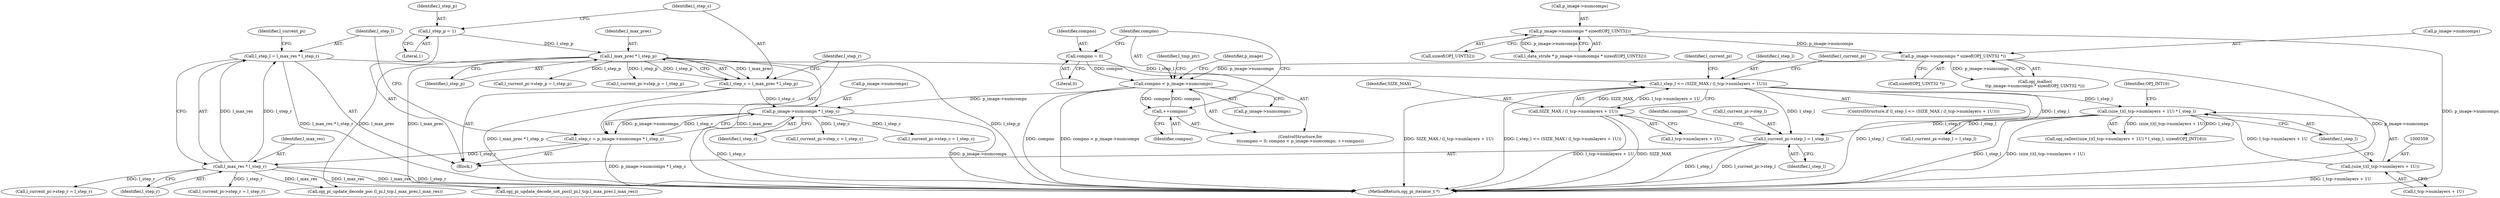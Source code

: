 digraph "0_openjpeg_ef01f18dfc6780b776d0674ed3e7415c6ef54d24@pointer" {
"1000433" [label="(Call,l_current_pi->step_l = l_step_l)"];
"1000357" [label="(Call,(size_t)(l_tcp->numlayers + 1U) * l_step_l)"];
"1000358" [label="(Call,(size_t)(l_tcp->numlayers + 1U))"];
"1000340" [label="(Call,l_step_l <= (SIZE_MAX / (l_tcp->numlayers + 1U)))"];
"1000326" [label="(Call,l_step_l = l_max_res * l_step_r)"];
"1000328" [label="(Call,l_max_res * l_step_r)"];
"1000319" [label="(Call,l_step_r = p_image->numcomps * l_step_c)"];
"1000321" [label="(Call,p_image->numcomps * l_step_c)"];
"1000274" [label="(Call,compno < p_image->numcomps)"];
"1000279" [label="(Call,++compno)"];
"1000271" [label="(Call,compno = 0)"];
"1000237" [label="(Call,p_image->numcomps * sizeof(OPJ_UINT32 *))"];
"1000220" [label="(Call,p_image->numcomps * sizeof(OPJ_UINT32))"];
"1000314" [label="(Call,l_step_c = l_max_prec * l_step_p)"];
"1000316" [label="(Call,l_max_prec * l_step_p)"];
"1000311" [label="(Call,l_step_p = 1)"];
"1000342" [label="(Call,SIZE_MAX / (l_tcp->numlayers + 1U))"];
"1000365" [label="(Identifier,l_step_l)"];
"1000327" [label="(Identifier,l_step_l)"];
"1000320" [label="(Identifier,l_step_r)"];
"1000321" [label="(Call,p_image->numcomps * l_step_c)"];
"1000344" [label="(Call,l_tcp->numlayers + 1U)"];
"1000272" [label="(Identifier,compno)"];
"1000220" [label="(Call,p_image->numcomps * sizeof(OPJ_UINT32))"];
"1000237" [label="(Call,p_image->numcomps * sizeof(OPJ_UINT32 *))"];
"1000314" [label="(Call,l_step_c = l_max_prec * l_step_p)"];
"1000330" [label="(Identifier,l_step_r)"];
"1000315" [label="(Identifier,l_step_c)"];
"1000316" [label="(Call,l_max_prec * l_step_p)"];
"1000570" [label="(Call,l_current_pi->step_p = l_step_p)"];
"1000273" [label="(Literal,0)"];
"1000708" [label="(Call,opj_pi_update_decode_not_poc(l_pi,l_tcp,l_max_prec,l_max_res))"];
"1000319" [label="(Call,l_step_r = p_image->numcomps * l_step_c)"];
"1000325" [label="(Identifier,l_step_c)"];
"1000312" [label="(Identifier,l_step_p)"];
"1000332" [label="(Identifier,l_current_pi)"];
"1000284" [label="(Identifier,l_tmp_ptr)"];
"1000270" [label="(ControlStructure,for\n\t\t(compno = 0; compno < p_image->numcomps; ++compno))"];
"1000440" [label="(Identifier,compno)"];
"1000317" [label="(Identifier,l_max_prec)"];
"1000311" [label="(Call,l_step_p = 1)"];
"1000357" [label="(Call,(size_t)(l_tcp->numlayers + 1U) * l_step_l)"];
"1000356" [label="(Call,opj_calloc((size_t)(l_tcp->numlayers + 1U) * l_step_l, sizeof(OPJ_INT16)))"];
"1000275" [label="(Identifier,compno)"];
"1000280" [label="(Identifier,compno)"];
"1000715" [label="(MethodReturn,opj_pi_iterator_t *)"];
"1000274" [label="(Call,compno < p_image->numcomps)"];
"1000221" [label="(Call,p_image->numcomps)"];
"1000580" [label="(Call,l_current_pi->step_r = l_step_r)"];
"1000313" [label="(Literal,1)"];
"1000340" [label="(Call,l_step_l <= (SIZE_MAX / (l_tcp->numlayers + 1U)))"];
"1000339" [label="(ControlStructure,if (l_step_l <= (SIZE_MAX / (l_tcp->numlayers + 1U))))"];
"1000342" [label="(Call,SIZE_MAX / (l_tcp->numlayers + 1U))"];
"1000367" [label="(Identifier,OPJ_INT16)"];
"1000371" [label="(Identifier,l_current_pi)"];
"1000276" [label="(Call,p_image->numcomps)"];
"1000271" [label="(Call,compno = 0)"];
"1000326" [label="(Call,l_step_l = l_max_res * l_step_r)"];
"1000423" [label="(Call,l_current_pi->step_c = l_step_c)"];
"1000575" [label="(Call,l_current_pi->step_c = l_step_c)"];
"1000238" [label="(Call,p_image->numcomps)"];
"1000433" [label="(Call,l_current_pi->step_l = l_step_l)"];
"1000341" [label="(Identifier,l_step_l)"];
"1000437" [label="(Identifier,l_step_l)"];
"1000329" [label="(Identifier,l_max_res)"];
"1000241" [label="(Call,sizeof(OPJ_UINT32 *))"];
"1000318" [label="(Identifier,l_step_p)"];
"1000360" [label="(Call,l_tcp->numlayers + 1U)"];
"1000127" [label="(Block,)"];
"1000585" [label="(Call,l_current_pi->step_l = l_step_l)"];
"1000328" [label="(Call,l_max_res * l_step_r)"];
"1000236" [label="(Call,opj_malloc(\n\t\tp_image->numcomps * sizeof(OPJ_UINT32 *)))"];
"1000224" [label="(Call,sizeof(OPJ_UINT32))"];
"1000322" [label="(Call,p_image->numcomps)"];
"1000352" [label="(Identifier,l_current_pi)"];
"1000279" [label="(Call,++compno)"];
"1000701" [label="(Call,opj_pi_update_decode_poc (l_pi,l_tcp,l_max_prec,l_max_res))"];
"1000343" [label="(Identifier,SIZE_MAX)"];
"1000434" [label="(Call,l_current_pi->step_l)"];
"1000218" [label="(Call,l_data_stride * p_image->numcomps * sizeof(OPJ_UINT32))"];
"1000291" [label="(Identifier,p_image)"];
"1000428" [label="(Call,l_current_pi->step_r = l_step_r)"];
"1000418" [label="(Call,l_current_pi->step_p = l_step_p)"];
"1000358" [label="(Call,(size_t)(l_tcp->numlayers + 1U))"];
"1000433" -> "1000127"  [label="AST: "];
"1000433" -> "1000437"  [label="CFG: "];
"1000434" -> "1000433"  [label="AST: "];
"1000437" -> "1000433"  [label="AST: "];
"1000440" -> "1000433"  [label="CFG: "];
"1000433" -> "1000715"  [label="DDG: l_step_l"];
"1000433" -> "1000715"  [label="DDG: l_current_pi->step_l"];
"1000357" -> "1000433"  [label="DDG: l_step_l"];
"1000340" -> "1000433"  [label="DDG: l_step_l"];
"1000357" -> "1000356"  [label="AST: "];
"1000357" -> "1000365"  [label="CFG: "];
"1000358" -> "1000357"  [label="AST: "];
"1000365" -> "1000357"  [label="AST: "];
"1000367" -> "1000357"  [label="CFG: "];
"1000357" -> "1000715"  [label="DDG: l_step_l"];
"1000357" -> "1000715"  [label="DDG: (size_t)(l_tcp->numlayers + 1U)"];
"1000357" -> "1000356"  [label="DDG: (size_t)(l_tcp->numlayers + 1U)"];
"1000357" -> "1000356"  [label="DDG: l_step_l"];
"1000358" -> "1000357"  [label="DDG: l_tcp->numlayers + 1U"];
"1000340" -> "1000357"  [label="DDG: l_step_l"];
"1000357" -> "1000585"  [label="DDG: l_step_l"];
"1000358" -> "1000360"  [label="CFG: "];
"1000359" -> "1000358"  [label="AST: "];
"1000360" -> "1000358"  [label="AST: "];
"1000365" -> "1000358"  [label="CFG: "];
"1000358" -> "1000715"  [label="DDG: l_tcp->numlayers + 1U"];
"1000340" -> "1000339"  [label="AST: "];
"1000340" -> "1000342"  [label="CFG: "];
"1000341" -> "1000340"  [label="AST: "];
"1000342" -> "1000340"  [label="AST: "];
"1000352" -> "1000340"  [label="CFG: "];
"1000371" -> "1000340"  [label="CFG: "];
"1000340" -> "1000715"  [label="DDG: SIZE_MAX / (l_tcp->numlayers + 1U)"];
"1000340" -> "1000715"  [label="DDG: l_step_l <= (SIZE_MAX / (l_tcp->numlayers + 1U))"];
"1000340" -> "1000715"  [label="DDG: l_step_l"];
"1000326" -> "1000340"  [label="DDG: l_step_l"];
"1000342" -> "1000340"  [label="DDG: SIZE_MAX"];
"1000342" -> "1000340"  [label="DDG: l_tcp->numlayers + 1U"];
"1000340" -> "1000585"  [label="DDG: l_step_l"];
"1000326" -> "1000127"  [label="AST: "];
"1000326" -> "1000328"  [label="CFG: "];
"1000327" -> "1000326"  [label="AST: "];
"1000328" -> "1000326"  [label="AST: "];
"1000332" -> "1000326"  [label="CFG: "];
"1000326" -> "1000715"  [label="DDG: l_max_res * l_step_r"];
"1000328" -> "1000326"  [label="DDG: l_max_res"];
"1000328" -> "1000326"  [label="DDG: l_step_r"];
"1000328" -> "1000330"  [label="CFG: "];
"1000329" -> "1000328"  [label="AST: "];
"1000330" -> "1000328"  [label="AST: "];
"1000328" -> "1000715"  [label="DDG: l_max_res"];
"1000328" -> "1000715"  [label="DDG: l_step_r"];
"1000319" -> "1000328"  [label="DDG: l_step_r"];
"1000328" -> "1000428"  [label="DDG: l_step_r"];
"1000328" -> "1000580"  [label="DDG: l_step_r"];
"1000328" -> "1000701"  [label="DDG: l_max_res"];
"1000328" -> "1000708"  [label="DDG: l_max_res"];
"1000319" -> "1000127"  [label="AST: "];
"1000319" -> "1000321"  [label="CFG: "];
"1000320" -> "1000319"  [label="AST: "];
"1000321" -> "1000319"  [label="AST: "];
"1000327" -> "1000319"  [label="CFG: "];
"1000319" -> "1000715"  [label="DDG: p_image->numcomps * l_step_c"];
"1000321" -> "1000319"  [label="DDG: p_image->numcomps"];
"1000321" -> "1000319"  [label="DDG: l_step_c"];
"1000321" -> "1000325"  [label="CFG: "];
"1000322" -> "1000321"  [label="AST: "];
"1000325" -> "1000321"  [label="AST: "];
"1000321" -> "1000715"  [label="DDG: p_image->numcomps"];
"1000321" -> "1000715"  [label="DDG: l_step_c"];
"1000274" -> "1000321"  [label="DDG: p_image->numcomps"];
"1000314" -> "1000321"  [label="DDG: l_step_c"];
"1000321" -> "1000423"  [label="DDG: l_step_c"];
"1000321" -> "1000575"  [label="DDG: l_step_c"];
"1000274" -> "1000270"  [label="AST: "];
"1000274" -> "1000276"  [label="CFG: "];
"1000275" -> "1000274"  [label="AST: "];
"1000276" -> "1000274"  [label="AST: "];
"1000284" -> "1000274"  [label="CFG: "];
"1000291" -> "1000274"  [label="CFG: "];
"1000274" -> "1000715"  [label="DDG: compno"];
"1000274" -> "1000715"  [label="DDG: compno < p_image->numcomps"];
"1000279" -> "1000274"  [label="DDG: compno"];
"1000271" -> "1000274"  [label="DDG: compno"];
"1000237" -> "1000274"  [label="DDG: p_image->numcomps"];
"1000274" -> "1000279"  [label="DDG: compno"];
"1000279" -> "1000270"  [label="AST: "];
"1000279" -> "1000280"  [label="CFG: "];
"1000280" -> "1000279"  [label="AST: "];
"1000275" -> "1000279"  [label="CFG: "];
"1000271" -> "1000270"  [label="AST: "];
"1000271" -> "1000273"  [label="CFG: "];
"1000272" -> "1000271"  [label="AST: "];
"1000273" -> "1000271"  [label="AST: "];
"1000275" -> "1000271"  [label="CFG: "];
"1000237" -> "1000236"  [label="AST: "];
"1000237" -> "1000241"  [label="CFG: "];
"1000238" -> "1000237"  [label="AST: "];
"1000241" -> "1000237"  [label="AST: "];
"1000236" -> "1000237"  [label="CFG: "];
"1000237" -> "1000715"  [label="DDG: p_image->numcomps"];
"1000237" -> "1000236"  [label="DDG: p_image->numcomps"];
"1000220" -> "1000237"  [label="DDG: p_image->numcomps"];
"1000220" -> "1000218"  [label="AST: "];
"1000220" -> "1000224"  [label="CFG: "];
"1000221" -> "1000220"  [label="AST: "];
"1000224" -> "1000220"  [label="AST: "];
"1000218" -> "1000220"  [label="CFG: "];
"1000220" -> "1000715"  [label="DDG: p_image->numcomps"];
"1000220" -> "1000218"  [label="DDG: p_image->numcomps"];
"1000314" -> "1000127"  [label="AST: "];
"1000314" -> "1000316"  [label="CFG: "];
"1000315" -> "1000314"  [label="AST: "];
"1000316" -> "1000314"  [label="AST: "];
"1000320" -> "1000314"  [label="CFG: "];
"1000314" -> "1000715"  [label="DDG: l_max_prec * l_step_p"];
"1000316" -> "1000314"  [label="DDG: l_max_prec"];
"1000316" -> "1000314"  [label="DDG: l_step_p"];
"1000316" -> "1000318"  [label="CFG: "];
"1000317" -> "1000316"  [label="AST: "];
"1000318" -> "1000316"  [label="AST: "];
"1000316" -> "1000715"  [label="DDG: l_step_p"];
"1000316" -> "1000715"  [label="DDG: l_max_prec"];
"1000311" -> "1000316"  [label="DDG: l_step_p"];
"1000316" -> "1000418"  [label="DDG: l_step_p"];
"1000316" -> "1000570"  [label="DDG: l_step_p"];
"1000316" -> "1000701"  [label="DDG: l_max_prec"];
"1000316" -> "1000708"  [label="DDG: l_max_prec"];
"1000311" -> "1000127"  [label="AST: "];
"1000311" -> "1000313"  [label="CFG: "];
"1000312" -> "1000311"  [label="AST: "];
"1000313" -> "1000311"  [label="AST: "];
"1000315" -> "1000311"  [label="CFG: "];
"1000342" -> "1000344"  [label="CFG: "];
"1000343" -> "1000342"  [label="AST: "];
"1000344" -> "1000342"  [label="AST: "];
"1000342" -> "1000715"  [label="DDG: l_tcp->numlayers + 1U"];
"1000342" -> "1000715"  [label="DDG: SIZE_MAX"];
}
